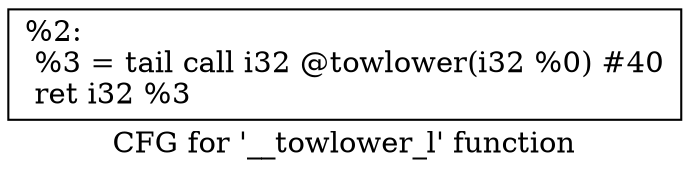 digraph "CFG for '__towlower_l' function" {
	label="CFG for '__towlower_l' function";

	Node0x1f97140 [shape=record,label="{%2:\l  %3 = tail call i32 @towlower(i32 %0) #40\l  ret i32 %3\l}"];
}
